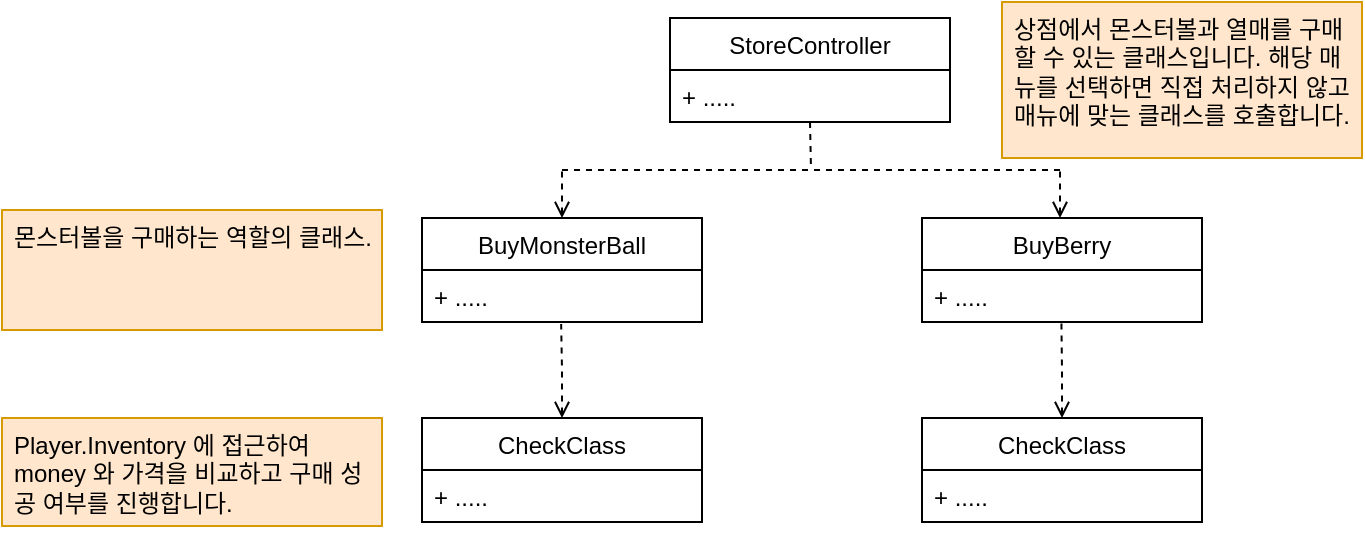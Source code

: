 <mxfile version="21.1.5" type="github">
  <diagram name="페이지-1" id="aWJeriLt6Nnyx26GGZwm">
    <mxGraphModel dx="1080" dy="746" grid="1" gridSize="10" guides="1" tooltips="1" connect="1" arrows="1" fold="1" page="1" pageScale="1" pageWidth="827" pageHeight="1169" math="0" shadow="0">
      <root>
        <mxCell id="0" />
        <mxCell id="1" parent="0" />
        <mxCell id="6sM6LrIC_unwbYS9v8z9-2" value="StoreController" style="swimlane;fontStyle=0;childLayout=stackLayout;horizontal=1;startSize=26;fillColor=none;horizontalStack=0;resizeParent=1;resizeParentMax=0;resizeLast=0;collapsible=1;marginBottom=0;" vertex="1" parent="1">
          <mxGeometry x="344" y="50" width="140" height="52" as="geometry" />
        </mxCell>
        <mxCell id="6sM6LrIC_unwbYS9v8z9-3" value="+ ....." style="text;strokeColor=none;fillColor=none;align=left;verticalAlign=top;spacingLeft=4;spacingRight=4;overflow=hidden;rotatable=0;points=[[0,0.5],[1,0.5]];portConstraint=eastwest;" vertex="1" parent="6sM6LrIC_unwbYS9v8z9-2">
          <mxGeometry y="26" width="140" height="26" as="geometry" />
        </mxCell>
        <mxCell id="6sM6LrIC_unwbYS9v8z9-4" value="상점에서 몬스터볼과 열매를 구매할 수 있는 클래스입니다. 해당 매뉴를 선택하면 직접 처리하지 않고 매뉴에 맞는 클래스를 호출합니다." style="text;spacingLeft=4;spacingRight=4;overflow=hidden;rotatable=0;points=[[0,0.5],[1,0.5]];portConstraint=eastwest;fontSize=12;whiteSpace=wrap;html=1;fillColor=#ffe6cc;strokeColor=#d79b00;" vertex="1" parent="1">
          <mxGeometry x="510" y="42" width="180" height="78" as="geometry" />
        </mxCell>
        <mxCell id="6sM6LrIC_unwbYS9v8z9-15" style="edgeStyle=orthogonalEdgeStyle;rounded=0;orthogonalLoop=1;jettySize=auto;html=1;exitX=0.5;exitY=0;exitDx=0;exitDy=0;startArrow=open;startFill=0;endArrow=none;endFill=0;dashed=1;entryX=0;entryY=0.5;entryDx=0;entryDy=0;entryPerimeter=0;" edge="1" parent="1" source="6sM6LrIC_unwbYS9v8z9-5" target="6sM6LrIC_unwbYS9v8z9-14">
          <mxGeometry relative="1" as="geometry">
            <mxPoint x="290" y="110" as="targetPoint" />
          </mxGeometry>
        </mxCell>
        <mxCell id="6sM6LrIC_unwbYS9v8z9-5" value="BuyMonsterBall" style="swimlane;fontStyle=0;childLayout=stackLayout;horizontal=1;startSize=26;fillColor=none;horizontalStack=0;resizeParent=1;resizeParentMax=0;resizeLast=0;collapsible=1;marginBottom=0;" vertex="1" parent="1">
          <mxGeometry x="220" y="150" width="140" height="52" as="geometry" />
        </mxCell>
        <mxCell id="6sM6LrIC_unwbYS9v8z9-6" value="+ ....." style="text;strokeColor=none;fillColor=none;align=left;verticalAlign=top;spacingLeft=4;spacingRight=4;overflow=hidden;rotatable=0;points=[[0,0.5],[1,0.5]];portConstraint=eastwest;" vertex="1" parent="6sM6LrIC_unwbYS9v8z9-5">
          <mxGeometry y="26" width="140" height="26" as="geometry" />
        </mxCell>
        <mxCell id="6sM6LrIC_unwbYS9v8z9-8" value="BuyBerry" style="swimlane;fontStyle=0;childLayout=stackLayout;horizontal=1;startSize=26;fillColor=none;horizontalStack=0;resizeParent=1;resizeParentMax=0;resizeLast=0;collapsible=1;marginBottom=0;" vertex="1" parent="1">
          <mxGeometry x="470" y="150" width="140" height="52" as="geometry" />
        </mxCell>
        <mxCell id="6sM6LrIC_unwbYS9v8z9-9" value="+ ....." style="text;strokeColor=none;fillColor=none;align=left;verticalAlign=top;spacingLeft=4;spacingRight=4;overflow=hidden;rotatable=0;points=[[0,0.5],[1,0.5]];portConstraint=eastwest;" vertex="1" parent="6sM6LrIC_unwbYS9v8z9-8">
          <mxGeometry y="26" width="140" height="26" as="geometry" />
        </mxCell>
        <mxCell id="6sM6LrIC_unwbYS9v8z9-12" style="edgeStyle=none;rounded=0;orthogonalLoop=1;jettySize=auto;html=1;exitX=0.5;exitY=1;exitDx=0;exitDy=0;entryX=0.5;entryY=0.438;entryDx=0;entryDy=0;entryPerimeter=0;dashed=1;startArrow=none;startFill=0;endArrow=none;endFill=0;" edge="1" parent="1" target="6sM6LrIC_unwbYS9v8z9-14">
          <mxGeometry relative="1" as="geometry">
            <mxPoint x="414" y="102" as="sourcePoint" />
          </mxGeometry>
        </mxCell>
        <mxCell id="6sM6LrIC_unwbYS9v8z9-14" value="" style="line;strokeWidth=1;fillColor=none;align=left;verticalAlign=middle;spacingTop=-1;spacingLeft=3;spacingRight=3;rotatable=0;labelPosition=right;points=[];portConstraint=eastwest;strokeColor=inherit;dashed=1;" vertex="1" parent="1">
          <mxGeometry x="290" y="122" width="249" height="8" as="geometry" />
        </mxCell>
        <mxCell id="6sM6LrIC_unwbYS9v8z9-16" style="edgeStyle=orthogonalEdgeStyle;rounded=0;orthogonalLoop=1;jettySize=auto;html=1;exitX=0.5;exitY=0;exitDx=0;exitDy=0;startArrow=open;startFill=0;endArrow=none;endFill=0;dashed=1;entryX=0;entryY=0.5;entryDx=0;entryDy=0;entryPerimeter=0;" edge="1" parent="1">
          <mxGeometry relative="1" as="geometry">
            <mxPoint x="539" y="126" as="targetPoint" />
            <mxPoint x="539" y="150" as="sourcePoint" />
          </mxGeometry>
        </mxCell>
        <mxCell id="6sM6LrIC_unwbYS9v8z9-17" value="몬스터볼을 구매하는 역할의 클래스." style="text;spacingLeft=4;spacingRight=4;overflow=hidden;rotatable=0;points=[[0,0.5],[1,0.5]];portConstraint=eastwest;fontSize=12;whiteSpace=wrap;html=1;fillColor=#ffe6cc;strokeColor=#d79b00;" vertex="1" parent="1">
          <mxGeometry x="10" y="146" width="190" height="60" as="geometry" />
        </mxCell>
        <mxCell id="6sM6LrIC_unwbYS9v8z9-21" style="edgeStyle=orthogonalEdgeStyle;rounded=0;orthogonalLoop=1;jettySize=auto;html=1;exitX=0.5;exitY=0;exitDx=0;exitDy=0;entryX=0.497;entryY=1.04;entryDx=0;entryDy=0;entryPerimeter=0;startArrow=open;startFill=0;endArrow=none;endFill=0;dashed=1;" edge="1" parent="1" source="6sM6LrIC_unwbYS9v8z9-18" target="6sM6LrIC_unwbYS9v8z9-6">
          <mxGeometry relative="1" as="geometry" />
        </mxCell>
        <mxCell id="6sM6LrIC_unwbYS9v8z9-18" value="CheckClass" style="swimlane;fontStyle=0;childLayout=stackLayout;horizontal=1;startSize=26;fillColor=none;horizontalStack=0;resizeParent=1;resizeParentMax=0;resizeLast=0;collapsible=1;marginBottom=0;" vertex="1" parent="1">
          <mxGeometry x="220" y="250" width="140" height="52" as="geometry" />
        </mxCell>
        <mxCell id="6sM6LrIC_unwbYS9v8z9-19" value="+ ....." style="text;strokeColor=none;fillColor=none;align=left;verticalAlign=top;spacingLeft=4;spacingRight=4;overflow=hidden;rotatable=0;points=[[0,0.5],[1,0.5]];portConstraint=eastwest;" vertex="1" parent="6sM6LrIC_unwbYS9v8z9-18">
          <mxGeometry y="26" width="140" height="26" as="geometry" />
        </mxCell>
        <mxCell id="6sM6LrIC_unwbYS9v8z9-22" value="Player.Inventory 에 접근하여&lt;br&gt;money 와 가격을 비교하고 구매 성공 여부를 진행합니다." style="text;spacingLeft=4;spacingRight=4;overflow=hidden;rotatable=0;points=[[0,0.5],[1,0.5]];portConstraint=eastwest;fontSize=12;whiteSpace=wrap;html=1;fillColor=#ffe6cc;strokeColor=#d79b00;" vertex="1" parent="1">
          <mxGeometry x="10" y="250" width="190" height="54" as="geometry" />
        </mxCell>
        <mxCell id="6sM6LrIC_unwbYS9v8z9-25" style="edgeStyle=orthogonalEdgeStyle;rounded=0;orthogonalLoop=1;jettySize=auto;html=1;exitX=0.5;exitY=0;exitDx=0;exitDy=0;entryX=0.498;entryY=1.031;entryDx=0;entryDy=0;entryPerimeter=0;startArrow=open;startFill=0;endArrow=none;endFill=0;dashed=1;" edge="1" parent="1" source="6sM6LrIC_unwbYS9v8z9-23" target="6sM6LrIC_unwbYS9v8z9-9">
          <mxGeometry relative="1" as="geometry" />
        </mxCell>
        <mxCell id="6sM6LrIC_unwbYS9v8z9-23" value="CheckClass" style="swimlane;fontStyle=0;childLayout=stackLayout;horizontal=1;startSize=26;fillColor=none;horizontalStack=0;resizeParent=1;resizeParentMax=0;resizeLast=0;collapsible=1;marginBottom=0;" vertex="1" parent="1">
          <mxGeometry x="470" y="250" width="140" height="52" as="geometry" />
        </mxCell>
        <mxCell id="6sM6LrIC_unwbYS9v8z9-24" value="+ ....." style="text;strokeColor=none;fillColor=none;align=left;verticalAlign=top;spacingLeft=4;spacingRight=4;overflow=hidden;rotatable=0;points=[[0,0.5],[1,0.5]];portConstraint=eastwest;" vertex="1" parent="6sM6LrIC_unwbYS9v8z9-23">
          <mxGeometry y="26" width="140" height="26" as="geometry" />
        </mxCell>
      </root>
    </mxGraphModel>
  </diagram>
</mxfile>
